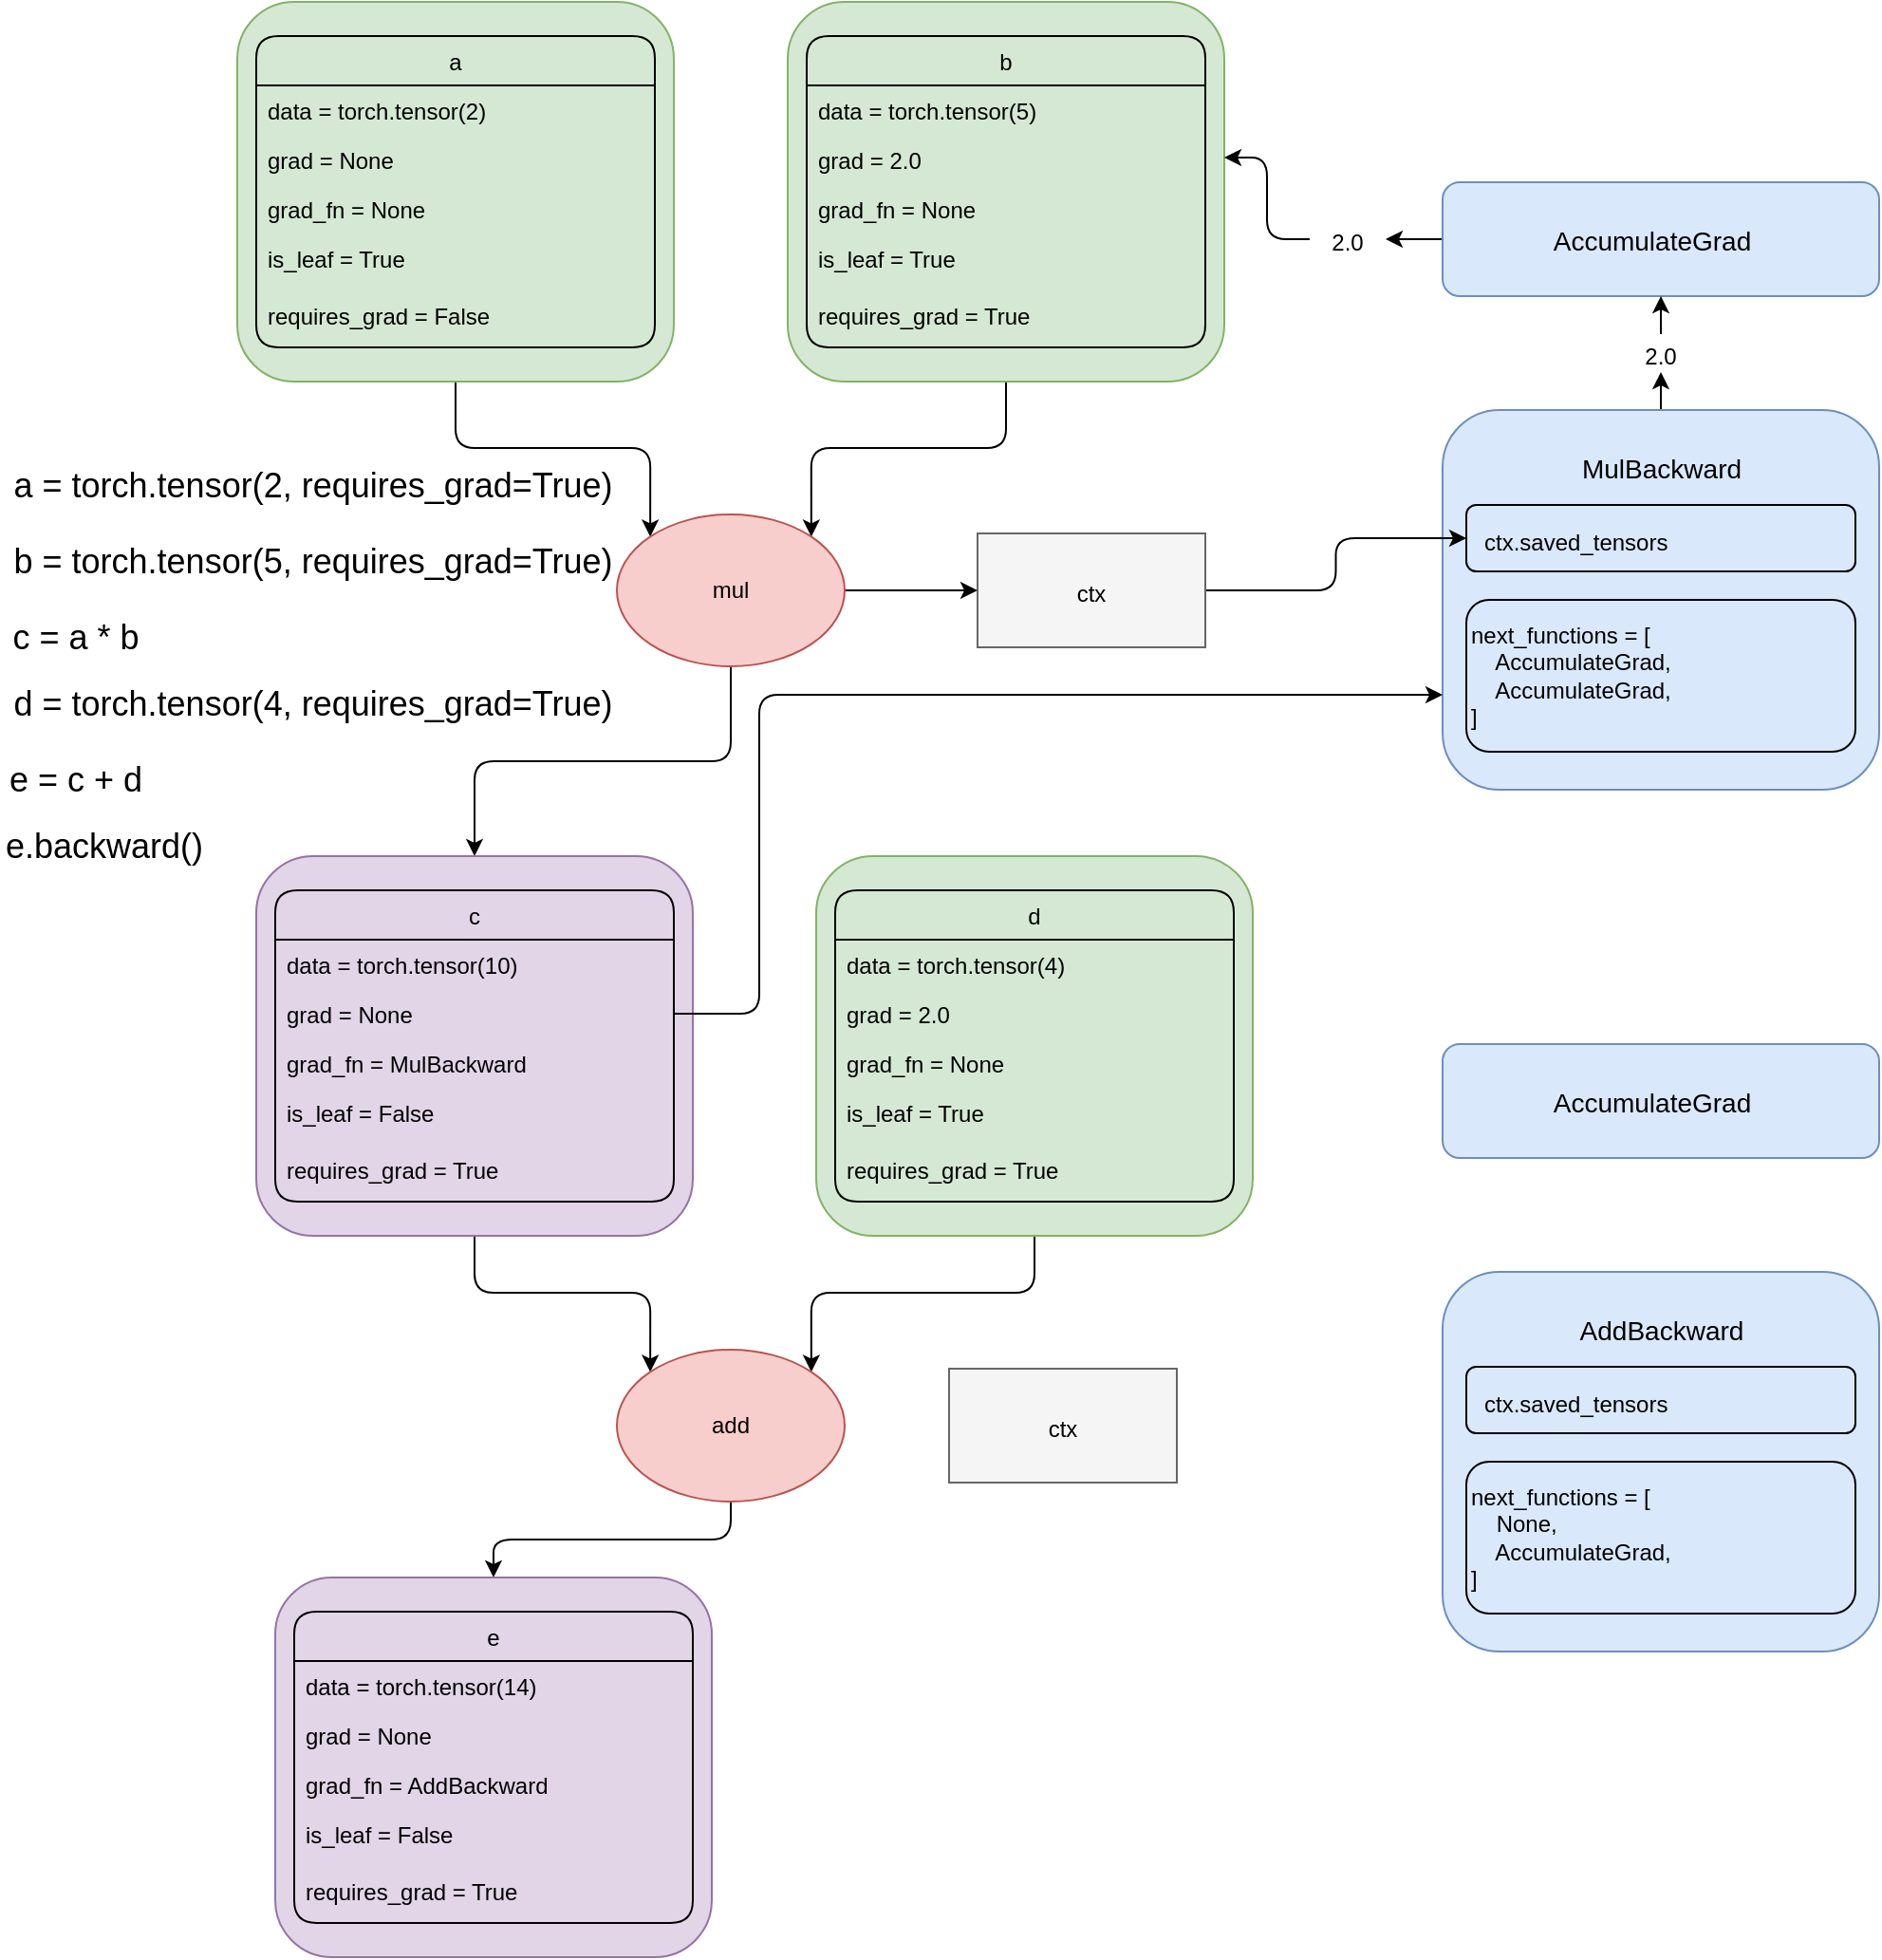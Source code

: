 <mxfile version="13.9.9" type="github">
  <diagram id="yRnguYs6hvbD5JJDKoyp" name="Page-1">
    <mxGraphModel dx="1145" dy="738" grid="1" gridSize="10" guides="1" tooltips="1" connect="1" arrows="1" fold="1" page="1" pageScale="1" pageWidth="850" pageHeight="1100" math="0" shadow="0">
      <root>
        <mxCell id="0" />
        <mxCell id="1" parent="0" />
        <mxCell id="xbXCiBL3qjypmOi7MR6_-115" style="edgeStyle=orthogonalEdgeStyle;rounded=1;orthogonalLoop=1;jettySize=auto;html=1;entryX=0;entryY=0;entryDx=0;entryDy=0;startSize=26;" parent="1" source="xbXCiBL3qjypmOi7MR6_-1" target="xbXCiBL3qjypmOi7MR6_-112" edge="1">
          <mxGeometry relative="1" as="geometry" />
        </mxCell>
        <mxCell id="xbXCiBL3qjypmOi7MR6_-1" value="" style="rounded=1;whiteSpace=wrap;html=1;fillColor=#d5e8d4;strokeColor=#82b366;" parent="1" vertex="1">
          <mxGeometry x="165" y="80" width="230" height="200" as="geometry" />
        </mxCell>
        <mxCell id="xbXCiBL3qjypmOi7MR6_-16" value="a" style="swimlane;fontStyle=0;childLayout=stackLayout;horizontal=1;startSize=26;fillColor=none;horizontalStack=0;resizeParent=1;resizeParentMax=0;resizeLast=0;collapsible=1;marginBottom=0;rounded=1;swimlaneLine=1;glass=0;sketch=0;shadow=0;" parent="1" vertex="1">
          <mxGeometry x="175" y="98" width="210" height="164" as="geometry">
            <mxRectangle x="80" y="110" width="40" height="26" as="alternateBounds" />
          </mxGeometry>
        </mxCell>
        <mxCell id="xbXCiBL3qjypmOi7MR6_-17" value="data = torch.tensor(2)" style="text;strokeColor=none;fillColor=none;align=left;verticalAlign=top;spacingLeft=4;spacingRight=4;overflow=hidden;rotatable=0;points=[[0,0.5],[1,0.5]];portConstraint=eastwest;" parent="xbXCiBL3qjypmOi7MR6_-16" vertex="1">
          <mxGeometry y="26" width="210" height="26" as="geometry" />
        </mxCell>
        <mxCell id="xbXCiBL3qjypmOi7MR6_-18" value="grad = None" style="text;strokeColor=none;fillColor=none;align=left;verticalAlign=top;spacingLeft=4;spacingRight=4;overflow=hidden;rotatable=0;points=[[0,0.5],[1,0.5]];portConstraint=eastwest;" parent="xbXCiBL3qjypmOi7MR6_-16" vertex="1">
          <mxGeometry y="52" width="210" height="26" as="geometry" />
        </mxCell>
        <mxCell id="xbXCiBL3qjypmOi7MR6_-19" value="grad_fn = None" style="text;strokeColor=none;fillColor=none;align=left;verticalAlign=top;spacingLeft=4;spacingRight=4;overflow=hidden;rotatable=0;points=[[0,0.5],[1,0.5]];portConstraint=eastwest;" parent="xbXCiBL3qjypmOi7MR6_-16" vertex="1">
          <mxGeometry y="78" width="210" height="26" as="geometry" />
        </mxCell>
        <mxCell id="xbXCiBL3qjypmOi7MR6_-95" value="is_leaf = True" style="text;strokeColor=none;fillColor=none;spacingLeft=4;spacingRight=4;overflow=hidden;rotatable=0;points=[[0,0.5],[1,0.5]];portConstraint=eastwest;fontSize=12;rounded=1;shadow=0;glass=0;sketch=0;startSize=26;" parent="xbXCiBL3qjypmOi7MR6_-16" vertex="1">
          <mxGeometry y="104" width="210" height="30" as="geometry" />
        </mxCell>
        <mxCell id="xbXCiBL3qjypmOi7MR6_-96" value="requires_grad = False" style="text;strokeColor=none;fillColor=none;spacingLeft=4;spacingRight=4;overflow=hidden;rotatable=0;points=[[0,0.5],[1,0.5]];portConstraint=eastwest;fontSize=12;rounded=1;shadow=0;glass=0;sketch=0;startSize=26;" parent="xbXCiBL3qjypmOi7MR6_-16" vertex="1">
          <mxGeometry y="134" width="210" height="30" as="geometry" />
        </mxCell>
        <mxCell id="xbXCiBL3qjypmOi7MR6_-116" style="edgeStyle=orthogonalEdgeStyle;rounded=1;orthogonalLoop=1;jettySize=auto;html=1;exitX=0.5;exitY=1;exitDx=0;exitDy=0;entryX=1;entryY=0;entryDx=0;entryDy=0;startSize=26;" parent="1" source="xbXCiBL3qjypmOi7MR6_-105" target="xbXCiBL3qjypmOi7MR6_-112" edge="1">
          <mxGeometry relative="1" as="geometry" />
        </mxCell>
        <mxCell id="xbXCiBL3qjypmOi7MR6_-105" value="" style="rounded=1;whiteSpace=wrap;html=1;fillColor=#d5e8d4;strokeColor=#82b366;" parent="1" vertex="1">
          <mxGeometry x="455" y="80" width="230" height="200" as="geometry" />
        </mxCell>
        <mxCell id="xbXCiBL3qjypmOi7MR6_-106" value="b" style="swimlane;fontStyle=0;childLayout=stackLayout;horizontal=1;startSize=26;fillColor=none;horizontalStack=0;resizeParent=1;resizeParentMax=0;resizeLast=0;collapsible=1;marginBottom=0;rounded=1;swimlaneLine=1;glass=0;sketch=0;shadow=0;" parent="1" vertex="1">
          <mxGeometry x="465" y="98" width="210" height="164" as="geometry">
            <mxRectangle x="80" y="110" width="40" height="26" as="alternateBounds" />
          </mxGeometry>
        </mxCell>
        <mxCell id="xbXCiBL3qjypmOi7MR6_-107" value="data = torch.tensor(5)" style="text;strokeColor=none;fillColor=none;align=left;verticalAlign=top;spacingLeft=4;spacingRight=4;overflow=hidden;rotatable=0;points=[[0,0.5],[1,0.5]];portConstraint=eastwest;" parent="xbXCiBL3qjypmOi7MR6_-106" vertex="1">
          <mxGeometry y="26" width="210" height="26" as="geometry" />
        </mxCell>
        <mxCell id="xbXCiBL3qjypmOi7MR6_-108" value="grad = 2.0" style="text;strokeColor=none;fillColor=none;align=left;verticalAlign=top;spacingLeft=4;spacingRight=4;overflow=hidden;rotatable=0;points=[[0,0.5],[1,0.5]];portConstraint=eastwest;" parent="xbXCiBL3qjypmOi7MR6_-106" vertex="1">
          <mxGeometry y="52" width="210" height="26" as="geometry" />
        </mxCell>
        <mxCell id="xbXCiBL3qjypmOi7MR6_-109" value="grad_fn = None" style="text;strokeColor=none;fillColor=none;align=left;verticalAlign=top;spacingLeft=4;spacingRight=4;overflow=hidden;rotatable=0;points=[[0,0.5],[1,0.5]];portConstraint=eastwest;" parent="xbXCiBL3qjypmOi7MR6_-106" vertex="1">
          <mxGeometry y="78" width="210" height="26" as="geometry" />
        </mxCell>
        <mxCell id="xbXCiBL3qjypmOi7MR6_-110" value="is_leaf = True" style="text;strokeColor=none;fillColor=none;spacingLeft=4;spacingRight=4;overflow=hidden;rotatable=0;points=[[0,0.5],[1,0.5]];portConstraint=eastwest;fontSize=12;rounded=1;shadow=0;glass=0;sketch=0;startSize=26;" parent="xbXCiBL3qjypmOi7MR6_-106" vertex="1">
          <mxGeometry y="104" width="210" height="30" as="geometry" />
        </mxCell>
        <mxCell id="xbXCiBL3qjypmOi7MR6_-111" value="requires_grad = True" style="text;strokeColor=none;fillColor=none;spacingLeft=4;spacingRight=4;overflow=hidden;rotatable=0;points=[[0,0.5],[1,0.5]];portConstraint=eastwest;fontSize=12;rounded=1;shadow=0;glass=0;sketch=0;startSize=26;fontStyle=0" parent="xbXCiBL3qjypmOi7MR6_-106" vertex="1">
          <mxGeometry y="134" width="210" height="30" as="geometry" />
        </mxCell>
        <mxCell id="xbXCiBL3qjypmOi7MR6_-124" style="edgeStyle=orthogonalEdgeStyle;rounded=1;orthogonalLoop=1;jettySize=auto;html=1;entryX=0.5;entryY=0;entryDx=0;entryDy=0;startSize=26;" parent="1" source="xbXCiBL3qjypmOi7MR6_-112" target="xbXCiBL3qjypmOi7MR6_-117" edge="1">
          <mxGeometry relative="1" as="geometry">
            <mxPoint x="280" y="440" as="sourcePoint" />
          </mxGeometry>
        </mxCell>
        <mxCell id="I5uXExxvPvJX1PheCcKH-10" style="edgeStyle=orthogonalEdgeStyle;rounded=1;orthogonalLoop=1;jettySize=auto;html=1;entryX=0;entryY=0.5;entryDx=0;entryDy=0;startSize=26;fontSize=18;" edge="1" parent="1" source="xbXCiBL3qjypmOi7MR6_-112" target="I5uXExxvPvJX1PheCcKH-8">
          <mxGeometry relative="1" as="geometry" />
        </mxCell>
        <mxCell id="xbXCiBL3qjypmOi7MR6_-112" value="" style="ellipse;whiteSpace=wrap;html=1;rounded=1;shadow=0;glass=0;sketch=0;startSize=26;fillColor=#f8cecc;strokeColor=#b85450;" parent="1" vertex="1">
          <mxGeometry x="365" y="350" width="120" height="80" as="geometry" />
        </mxCell>
        <mxCell id="xbXCiBL3qjypmOi7MR6_-113" value="mul" style="text;html=1;strokeColor=none;fillColor=none;align=center;verticalAlign=middle;whiteSpace=wrap;rounded=0;shadow=0;glass=0;sketch=0;startSize=26;" parent="1" vertex="1">
          <mxGeometry x="405" y="380" width="40" height="20" as="geometry" />
        </mxCell>
        <mxCell id="I5uXExxvPvJX1PheCcKH-84" style="edgeStyle=orthogonalEdgeStyle;rounded=1;orthogonalLoop=1;jettySize=auto;html=1;entryX=0;entryY=0;entryDx=0;entryDy=0;startSize=26;fontSize=18;" edge="1" parent="1" source="xbXCiBL3qjypmOi7MR6_-117" target="I5uXExxvPvJX1PheCcKH-82">
          <mxGeometry relative="1" as="geometry" />
        </mxCell>
        <mxCell id="xbXCiBL3qjypmOi7MR6_-117" value="" style="rounded=1;whiteSpace=wrap;html=1;fillColor=#e1d5e7;strokeColor=#9673a6;" parent="1" vertex="1">
          <mxGeometry x="175" y="530" width="230" height="200" as="geometry" />
        </mxCell>
        <mxCell id="xbXCiBL3qjypmOi7MR6_-118" value="c" style="swimlane;fontStyle=0;childLayout=stackLayout;horizontal=1;startSize=26;fillColor=none;horizontalStack=0;resizeParent=1;resizeParentMax=0;resizeLast=0;collapsible=1;marginBottom=0;rounded=1;swimlaneLine=1;glass=0;sketch=0;shadow=0;" parent="1" vertex="1">
          <mxGeometry x="185" y="548" width="210" height="164" as="geometry">
            <mxRectangle x="80" y="110" width="40" height="26" as="alternateBounds" />
          </mxGeometry>
        </mxCell>
        <mxCell id="xbXCiBL3qjypmOi7MR6_-119" value="data = torch.tensor(10)" style="text;strokeColor=none;fillColor=none;align=left;verticalAlign=top;spacingLeft=4;spacingRight=4;overflow=hidden;rotatable=0;points=[[0,0.5],[1,0.5]];portConstraint=eastwest;" parent="xbXCiBL3qjypmOi7MR6_-118" vertex="1">
          <mxGeometry y="26" width="210" height="26" as="geometry" />
        </mxCell>
        <mxCell id="xbXCiBL3qjypmOi7MR6_-120" value="grad = None" style="text;strokeColor=none;fillColor=none;align=left;verticalAlign=top;spacingLeft=4;spacingRight=4;overflow=hidden;rotatable=0;points=[[0,0.5],[1,0.5]];portConstraint=eastwest;" parent="xbXCiBL3qjypmOi7MR6_-118" vertex="1">
          <mxGeometry y="52" width="210" height="26" as="geometry" />
        </mxCell>
        <mxCell id="xbXCiBL3qjypmOi7MR6_-121" value="grad_fn = MulBackward" style="text;strokeColor=none;fillColor=none;align=left;verticalAlign=top;spacingLeft=4;spacingRight=4;overflow=hidden;rotatable=0;points=[[0,0.5],[1,0.5]];portConstraint=eastwest;" parent="xbXCiBL3qjypmOi7MR6_-118" vertex="1">
          <mxGeometry y="78" width="210" height="26" as="geometry" />
        </mxCell>
        <mxCell id="xbXCiBL3qjypmOi7MR6_-122" value="is_leaf = False" style="text;strokeColor=none;fillColor=none;spacingLeft=4;spacingRight=4;overflow=hidden;rotatable=0;points=[[0,0.5],[1,0.5]];portConstraint=eastwest;fontSize=12;rounded=1;shadow=0;glass=0;sketch=0;startSize=26;" parent="xbXCiBL3qjypmOi7MR6_-118" vertex="1">
          <mxGeometry y="104" width="210" height="30" as="geometry" />
        </mxCell>
        <mxCell id="xbXCiBL3qjypmOi7MR6_-123" value="requires_grad = True" style="text;strokeColor=none;fillColor=none;spacingLeft=4;spacingRight=4;overflow=hidden;rotatable=0;points=[[0,0.5],[1,0.5]];portConstraint=eastwest;fontSize=12;rounded=1;shadow=0;glass=0;sketch=0;startSize=26;" parent="xbXCiBL3qjypmOi7MR6_-118" vertex="1">
          <mxGeometry y="134" width="210" height="30" as="geometry" />
        </mxCell>
        <mxCell id="xbXCiBL3qjypmOi7MR6_-125" value="&lt;font style=&quot;font-size: 18px&quot;&gt;a = torch.tensor(2, requires_grad=True)&lt;/font&gt;" style="text;html=1;align=center;verticalAlign=middle;whiteSpace=wrap;rounded=0;shadow=0;glass=0;sketch=0;startSize=26;fontSize=18;fontStyle=0;labelPosition=center;verticalLabelPosition=middle;" parent="1" vertex="1">
          <mxGeometry x="40" y="320" width="330" height="30" as="geometry" />
        </mxCell>
        <mxCell id="xbXCiBL3qjypmOi7MR6_-126" value="&lt;font style=&quot;font-size: 18px&quot;&gt;b = torch.tensor(5, requires_grad=True)&lt;/font&gt;" style="text;html=1;align=center;verticalAlign=middle;whiteSpace=wrap;rounded=0;shadow=0;glass=0;sketch=0;startSize=26;fontSize=18;fontStyle=0;labelPosition=center;verticalLabelPosition=middle;" parent="1" vertex="1">
          <mxGeometry x="40" y="360" width="330" height="30" as="geometry" />
        </mxCell>
        <mxCell id="xbXCiBL3qjypmOi7MR6_-127" value="&lt;font style=&quot;font-size: 18px;&quot;&gt;c = a * b&lt;/font&gt;" style="text;html=1;align=center;verticalAlign=middle;whiteSpace=wrap;rounded=0;shadow=0;glass=0;sketch=0;startSize=26;fontSize=18;fontStyle=0;labelPosition=center;verticalLabelPosition=middle;" parent="1" vertex="1">
          <mxGeometry x="40" y="400" width="80" height="30" as="geometry" />
        </mxCell>
        <mxCell id="I5uXExxvPvJX1PheCcKH-56" style="edgeStyle=orthogonalEdgeStyle;rounded=1;orthogonalLoop=1;jettySize=auto;html=1;startSize=26;fontSize=18;" edge="1" parent="1" source="I5uXExxvPvJX1PheCcKH-1" target="I5uXExxvPvJX1PheCcKH-53">
          <mxGeometry relative="1" as="geometry" />
        </mxCell>
        <mxCell id="I5uXExxvPvJX1PheCcKH-1" value="" style="rounded=1;whiteSpace=wrap;html=1;fillColor=#dae8fc;strokeColor=#6c8ebf;" vertex="1" parent="1">
          <mxGeometry x="800" y="295" width="230" height="200" as="geometry" />
        </mxCell>
        <mxCell id="I5uXExxvPvJX1PheCcKH-18" style="edgeStyle=orthogonalEdgeStyle;rounded=1;orthogonalLoop=1;jettySize=auto;html=1;entryX=0;entryY=0.5;entryDx=0;entryDy=0;startSize=26;fontSize=18;" edge="1" parent="1" source="I5uXExxvPvJX1PheCcKH-8" target="I5uXExxvPvJX1PheCcKH-17">
          <mxGeometry relative="1" as="geometry" />
        </mxCell>
        <mxCell id="I5uXExxvPvJX1PheCcKH-8" value="" style="rounded=0;whiteSpace=wrap;html=1;shadow=0;glass=0;sketch=0;startSize=26;fillColor=#f5f5f5;fontSize=18;strokeColor=#666666;fontColor=#333333;" vertex="1" parent="1">
          <mxGeometry x="555" y="360" width="120" height="60" as="geometry" />
        </mxCell>
        <mxCell id="I5uXExxvPvJX1PheCcKH-9" value="&lt;font style=&quot;font-size: 12px&quot;&gt;ctx&lt;/font&gt;" style="text;html=1;strokeColor=none;fillColor=none;align=center;verticalAlign=middle;whiteSpace=wrap;rounded=0;shadow=0;glass=0;sketch=0;startSize=26;fontSize=18;" vertex="1" parent="1">
          <mxGeometry x="595" y="380" width="40" height="20" as="geometry" />
        </mxCell>
        <mxCell id="I5uXExxvPvJX1PheCcKH-14" value="&lt;font style=&quot;font-size: 14px&quot;&gt;MulBackward&lt;/font&gt;" style="text;html=1;strokeColor=none;fillColor=none;align=center;verticalAlign=middle;whiteSpace=wrap;rounded=0;shadow=0;glass=0;sketch=0;startSize=26;fontSize=18;" vertex="1" parent="1">
          <mxGeometry x="862.5" y="315" width="105" height="20" as="geometry" />
        </mxCell>
        <mxCell id="I5uXExxvPvJX1PheCcKH-17" value="&lt;div&gt;&lt;br&gt;&lt;/div&gt;" style="rounded=1;whiteSpace=wrap;html=1;shadow=0;glass=0;sketch=0;startSize=26;fillColor=none;fontSize=18;align=left;" vertex="1" parent="1">
          <mxGeometry x="812.5" y="345" width="205" height="35" as="geometry" />
        </mxCell>
        <mxCell id="I5uXExxvPvJX1PheCcKH-19" value="&lt;div style=&quot;font-size: 12px&quot;&gt;&lt;font style=&quot;font-size: 12px&quot;&gt;next_functions = [&lt;/font&gt;&lt;/div&gt;&lt;div style=&quot;font-size: 12px&quot;&gt;&lt;font style=&quot;font-size: 12px&quot;&gt;&amp;nbsp;&amp;nbsp;&amp;nbsp; AccumulateGrad,&lt;br&gt;&lt;/font&gt;&lt;/div&gt;&lt;div style=&quot;font-size: 12px&quot;&gt;&lt;font style=&quot;font-size: 12px&quot;&gt;&amp;nbsp;&amp;nbsp;&amp;nbsp; AccumulateGrad,&lt;/font&gt;&lt;/div&gt;&lt;div style=&quot;font-size: 12px&quot;&gt;&lt;font style=&quot;font-size: 12px&quot;&gt;]&lt;br&gt;&lt;/font&gt;&lt;/div&gt;" style="rounded=1;whiteSpace=wrap;html=1;shadow=0;glass=0;sketch=0;startSize=26;fillColor=none;fontSize=18;align=left;" vertex="1" parent="1">
          <mxGeometry x="812.5" y="395" width="205" height="80" as="geometry" />
        </mxCell>
        <mxCell id="I5uXExxvPvJX1PheCcKH-21" value="&lt;div align=&quot;left&quot;&gt;&lt;font style=&quot;font-size: 12px&quot;&gt;ctx.saved_tensors&lt;/font&gt;&lt;/div&gt;" style="text;html=1;strokeColor=none;fillColor=none;align=left;verticalAlign=middle;whiteSpace=wrap;rounded=0;shadow=0;glass=0;sketch=0;startSize=26;fontSize=18;" vertex="1" parent="1">
          <mxGeometry x="820" y="352.5" width="180" height="20" as="geometry" />
        </mxCell>
        <mxCell id="I5uXExxvPvJX1PheCcKH-62" style="edgeStyle=orthogonalEdgeStyle;rounded=1;orthogonalLoop=1;jettySize=auto;html=1;entryX=1;entryY=0.5;entryDx=0;entryDy=0;startSize=26;fontSize=18;" edge="1" parent="1" source="I5uXExxvPvJX1PheCcKH-27" target="I5uXExxvPvJX1PheCcKH-58">
          <mxGeometry relative="1" as="geometry" />
        </mxCell>
        <mxCell id="I5uXExxvPvJX1PheCcKH-27" value="" style="rounded=1;whiteSpace=wrap;html=1;fillColor=#dae8fc;strokeColor=#6c8ebf;" vertex="1" parent="1">
          <mxGeometry x="800" y="175" width="230" height="60" as="geometry" />
        </mxCell>
        <mxCell id="I5uXExxvPvJX1PheCcKH-28" value="&lt;font style=&quot;font-size: 14px&quot;&gt;AccumulateGrad&lt;/font&gt;" style="text;html=1;strokeColor=none;fillColor=none;align=center;verticalAlign=middle;whiteSpace=wrap;rounded=0;shadow=0;glass=0;sketch=0;startSize=26;fontSize=18;" vertex="1" parent="1">
          <mxGeometry x="857.5" y="195" width="105" height="20" as="geometry" />
        </mxCell>
        <mxCell id="I5uXExxvPvJX1PheCcKH-34" value="&lt;font style=&quot;font-size: 18px&quot;&gt;e.backward()&lt;br&gt;&lt;/font&gt;" style="text;html=1;align=center;verticalAlign=middle;whiteSpace=wrap;rounded=0;shadow=0;glass=0;sketch=0;startSize=26;fontSize=18;fontStyle=0;labelPosition=center;verticalLabelPosition=middle;" vertex="1" parent="1">
          <mxGeometry x="40" y="510" width="110" height="30" as="geometry" />
        </mxCell>
        <mxCell id="I5uXExxvPvJX1PheCcKH-35" value="&lt;font style=&quot;font-size: 12px&quot;&gt;1.0&lt;/font&gt;" style="text;html=1;strokeColor=none;fillColor=none;align=center;verticalAlign=middle;whiteSpace=wrap;rounded=0;shadow=0;glass=0;sketch=0;startSize=26;fontSize=18;" vertex="1" parent="1">
          <mxGeometry x="500" y="629" width="40" height="20" as="geometry" />
        </mxCell>
        <mxCell id="I5uXExxvPvJX1PheCcKH-57" style="edgeStyle=orthogonalEdgeStyle;rounded=1;orthogonalLoop=1;jettySize=auto;html=1;entryX=0.5;entryY=1;entryDx=0;entryDy=0;startSize=26;fontSize=18;" edge="1" parent="1" source="I5uXExxvPvJX1PheCcKH-53" target="I5uXExxvPvJX1PheCcKH-27">
          <mxGeometry relative="1" as="geometry" />
        </mxCell>
        <mxCell id="I5uXExxvPvJX1PheCcKH-53" value="&lt;font style=&quot;font-size: 12px&quot;&gt;2.0&lt;/font&gt;" style="text;html=1;strokeColor=none;fillColor=none;align=center;verticalAlign=middle;whiteSpace=wrap;rounded=0;shadow=0;glass=0;sketch=0;startSize=26;fontSize=18;" vertex="1" parent="1">
          <mxGeometry x="895" y="255" width="40" height="20" as="geometry" />
        </mxCell>
        <mxCell id="I5uXExxvPvJX1PheCcKH-64" style="edgeStyle=orthogonalEdgeStyle;rounded=1;orthogonalLoop=1;jettySize=auto;html=1;entryX=1;entryY=0.41;entryDx=0;entryDy=0;startSize=26;fontSize=18;entryPerimeter=0;" edge="1" parent="1" source="I5uXExxvPvJX1PheCcKH-58" target="xbXCiBL3qjypmOi7MR6_-105">
          <mxGeometry relative="1" as="geometry" />
        </mxCell>
        <mxCell id="I5uXExxvPvJX1PheCcKH-58" value="&lt;font style=&quot;font-size: 12px&quot;&gt;2.0&lt;/font&gt;" style="text;html=1;strokeColor=none;fillColor=none;align=center;verticalAlign=middle;whiteSpace=wrap;rounded=0;shadow=0;glass=0;sketch=0;startSize=26;fontSize=18;" vertex="1" parent="1">
          <mxGeometry x="730" y="195" width="40" height="20" as="geometry" />
        </mxCell>
        <mxCell id="I5uXExxvPvJX1PheCcKH-65" value="&lt;font style=&quot;font-size: 18px&quot;&gt;d = torch.tensor(4, requires_grad=True)&lt;/font&gt;" style="text;html=1;align=center;verticalAlign=middle;whiteSpace=wrap;rounded=0;shadow=0;glass=0;sketch=0;startSize=26;fontSize=18;fontStyle=0;labelPosition=center;verticalLabelPosition=middle;" vertex="1" parent="1">
          <mxGeometry x="40" y="435" width="330" height="30" as="geometry" />
        </mxCell>
        <mxCell id="I5uXExxvPvJX1PheCcKH-66" value="&lt;font style=&quot;font-size: 18px&quot;&gt;e = c + d&lt;br&gt;&lt;/font&gt;" style="text;html=1;align=center;verticalAlign=middle;whiteSpace=wrap;rounded=0;shadow=0;glass=0;sketch=0;startSize=26;fontSize=18;fontStyle=0;labelPosition=center;verticalLabelPosition=middle;" vertex="1" parent="1">
          <mxGeometry x="40" y="475" width="80" height="30" as="geometry" />
        </mxCell>
        <mxCell id="I5uXExxvPvJX1PheCcKH-85" style="edgeStyle=orthogonalEdgeStyle;rounded=1;orthogonalLoop=1;jettySize=auto;html=1;entryX=1;entryY=0;entryDx=0;entryDy=0;startSize=26;fontSize=18;" edge="1" parent="1" source="I5uXExxvPvJX1PheCcKH-73" target="I5uXExxvPvJX1PheCcKH-82">
          <mxGeometry relative="1" as="geometry" />
        </mxCell>
        <mxCell id="I5uXExxvPvJX1PheCcKH-73" value="" style="rounded=1;whiteSpace=wrap;html=1;fillColor=#d5e8d4;strokeColor=#82b366;" vertex="1" parent="1">
          <mxGeometry x="470" y="530" width="230" height="200" as="geometry" />
        </mxCell>
        <mxCell id="I5uXExxvPvJX1PheCcKH-74" value="d" style="swimlane;fontStyle=0;childLayout=stackLayout;horizontal=1;startSize=26;fillColor=none;horizontalStack=0;resizeParent=1;resizeParentMax=0;resizeLast=0;collapsible=1;marginBottom=0;rounded=1;swimlaneLine=1;glass=0;sketch=0;shadow=0;" vertex="1" parent="1">
          <mxGeometry x="480" y="548" width="210" height="164" as="geometry">
            <mxRectangle x="80" y="110" width="40" height="26" as="alternateBounds" />
          </mxGeometry>
        </mxCell>
        <mxCell id="I5uXExxvPvJX1PheCcKH-75" value="data = torch.tensor(4)" style="text;strokeColor=none;fillColor=none;align=left;verticalAlign=top;spacingLeft=4;spacingRight=4;overflow=hidden;rotatable=0;points=[[0,0.5],[1,0.5]];portConstraint=eastwest;" vertex="1" parent="I5uXExxvPvJX1PheCcKH-74">
          <mxGeometry y="26" width="210" height="26" as="geometry" />
        </mxCell>
        <mxCell id="I5uXExxvPvJX1PheCcKH-76" value="grad = 2.0" style="text;strokeColor=none;fillColor=none;align=left;verticalAlign=top;spacingLeft=4;spacingRight=4;overflow=hidden;rotatable=0;points=[[0,0.5],[1,0.5]];portConstraint=eastwest;" vertex="1" parent="I5uXExxvPvJX1PheCcKH-74">
          <mxGeometry y="52" width="210" height="26" as="geometry" />
        </mxCell>
        <mxCell id="I5uXExxvPvJX1PheCcKH-77" value="grad_fn = None" style="text;strokeColor=none;fillColor=none;align=left;verticalAlign=top;spacingLeft=4;spacingRight=4;overflow=hidden;rotatable=0;points=[[0,0.5],[1,0.5]];portConstraint=eastwest;" vertex="1" parent="I5uXExxvPvJX1PheCcKH-74">
          <mxGeometry y="78" width="210" height="26" as="geometry" />
        </mxCell>
        <mxCell id="I5uXExxvPvJX1PheCcKH-78" value="is_leaf = True" style="text;strokeColor=none;fillColor=none;spacingLeft=4;spacingRight=4;overflow=hidden;rotatable=0;points=[[0,0.5],[1,0.5]];portConstraint=eastwest;fontSize=12;rounded=1;shadow=0;glass=0;sketch=0;startSize=26;" vertex="1" parent="I5uXExxvPvJX1PheCcKH-74">
          <mxGeometry y="104" width="210" height="30" as="geometry" />
        </mxCell>
        <mxCell id="I5uXExxvPvJX1PheCcKH-79" value="requires_grad = True" style="text;strokeColor=none;fillColor=none;spacingLeft=4;spacingRight=4;overflow=hidden;rotatable=0;points=[[0,0.5],[1,0.5]];portConstraint=eastwest;fontSize=12;rounded=1;shadow=0;glass=0;sketch=0;startSize=26;fontStyle=0" vertex="1" parent="I5uXExxvPvJX1PheCcKH-74">
          <mxGeometry y="134" width="210" height="30" as="geometry" />
        </mxCell>
        <mxCell id="I5uXExxvPvJX1PheCcKH-81" style="edgeStyle=orthogonalEdgeStyle;rounded=1;orthogonalLoop=1;jettySize=auto;html=1;entryX=0;entryY=0.75;entryDx=0;entryDy=0;startSize=26;fontSize=18;" edge="1" parent="1" source="xbXCiBL3qjypmOi7MR6_-120" target="I5uXExxvPvJX1PheCcKH-1">
          <mxGeometry relative="1" as="geometry">
            <Array as="points">
              <mxPoint x="440" y="613" />
              <mxPoint x="440" y="445" />
            </Array>
          </mxGeometry>
        </mxCell>
        <mxCell id="I5uXExxvPvJX1PheCcKH-93" style="edgeStyle=orthogonalEdgeStyle;rounded=1;orthogonalLoop=1;jettySize=auto;html=1;entryX=0.5;entryY=0;entryDx=0;entryDy=0;startSize=26;fontSize=18;" edge="1" parent="1" source="I5uXExxvPvJX1PheCcKH-82" target="I5uXExxvPvJX1PheCcKH-86">
          <mxGeometry relative="1" as="geometry" />
        </mxCell>
        <mxCell id="I5uXExxvPvJX1PheCcKH-82" value="" style="ellipse;whiteSpace=wrap;html=1;rounded=1;shadow=0;glass=0;sketch=0;startSize=26;fillColor=#f8cecc;strokeColor=#b85450;" vertex="1" parent="1">
          <mxGeometry x="365" y="790" width="120" height="80" as="geometry" />
        </mxCell>
        <mxCell id="I5uXExxvPvJX1PheCcKH-83" value="add" style="text;html=1;strokeColor=none;fillColor=none;align=center;verticalAlign=middle;whiteSpace=wrap;rounded=0;shadow=0;glass=0;sketch=0;startSize=26;" vertex="1" parent="1">
          <mxGeometry x="405" y="820" width="40" height="20" as="geometry" />
        </mxCell>
        <mxCell id="I5uXExxvPvJX1PheCcKH-86" value="" style="rounded=1;whiteSpace=wrap;html=1;fillColor=#e1d5e7;strokeColor=#9673a6;" vertex="1" parent="1">
          <mxGeometry x="185" y="910" width="230" height="200" as="geometry" />
        </mxCell>
        <mxCell id="I5uXExxvPvJX1PheCcKH-87" value="e" style="swimlane;fontStyle=0;childLayout=stackLayout;horizontal=1;startSize=26;fillColor=none;horizontalStack=0;resizeParent=1;resizeParentMax=0;resizeLast=0;collapsible=1;marginBottom=0;rounded=1;swimlaneLine=1;glass=0;sketch=0;shadow=0;" vertex="1" parent="1">
          <mxGeometry x="195" y="928" width="210" height="164" as="geometry">
            <mxRectangle x="80" y="110" width="40" height="26" as="alternateBounds" />
          </mxGeometry>
        </mxCell>
        <mxCell id="I5uXExxvPvJX1PheCcKH-88" value="data = torch.tensor(14)" style="text;strokeColor=none;fillColor=none;align=left;verticalAlign=top;spacingLeft=4;spacingRight=4;overflow=hidden;rotatable=0;points=[[0,0.5],[1,0.5]];portConstraint=eastwest;" vertex="1" parent="I5uXExxvPvJX1PheCcKH-87">
          <mxGeometry y="26" width="210" height="26" as="geometry" />
        </mxCell>
        <mxCell id="I5uXExxvPvJX1PheCcKH-89" value="grad = None" style="text;strokeColor=none;fillColor=none;align=left;verticalAlign=top;spacingLeft=4;spacingRight=4;overflow=hidden;rotatable=0;points=[[0,0.5],[1,0.5]];portConstraint=eastwest;" vertex="1" parent="I5uXExxvPvJX1PheCcKH-87">
          <mxGeometry y="52" width="210" height="26" as="geometry" />
        </mxCell>
        <mxCell id="I5uXExxvPvJX1PheCcKH-90" value="grad_fn = AddBackward" style="text;strokeColor=none;fillColor=none;align=left;verticalAlign=top;spacingLeft=4;spacingRight=4;overflow=hidden;rotatable=0;points=[[0,0.5],[1,0.5]];portConstraint=eastwest;" vertex="1" parent="I5uXExxvPvJX1PheCcKH-87">
          <mxGeometry y="78" width="210" height="26" as="geometry" />
        </mxCell>
        <mxCell id="I5uXExxvPvJX1PheCcKH-91" value="is_leaf = False" style="text;strokeColor=none;fillColor=none;spacingLeft=4;spacingRight=4;overflow=hidden;rotatable=0;points=[[0,0.5],[1,0.5]];portConstraint=eastwest;fontSize=12;rounded=1;shadow=0;glass=0;sketch=0;startSize=26;" vertex="1" parent="I5uXExxvPvJX1PheCcKH-87">
          <mxGeometry y="104" width="210" height="30" as="geometry" />
        </mxCell>
        <mxCell id="I5uXExxvPvJX1PheCcKH-92" value="requires_grad = True" style="text;strokeColor=none;fillColor=none;spacingLeft=4;spacingRight=4;overflow=hidden;rotatable=0;points=[[0,0.5],[1,0.5]];portConstraint=eastwest;fontSize=12;rounded=1;shadow=0;glass=0;sketch=0;startSize=26;" vertex="1" parent="I5uXExxvPvJX1PheCcKH-87">
          <mxGeometry y="134" width="210" height="30" as="geometry" />
        </mxCell>
        <mxCell id="I5uXExxvPvJX1PheCcKH-95" value="" style="rounded=1;whiteSpace=wrap;html=1;fillColor=#dae8fc;strokeColor=#6c8ebf;" vertex="1" parent="1">
          <mxGeometry x="800" y="749" width="230" height="200" as="geometry" />
        </mxCell>
        <mxCell id="I5uXExxvPvJX1PheCcKH-96" value="&lt;font style=&quot;font-size: 14px&quot;&gt;AddBackward&lt;/font&gt;" style="text;html=1;strokeColor=none;fillColor=none;align=center;verticalAlign=middle;whiteSpace=wrap;rounded=0;shadow=0;glass=0;sketch=0;startSize=26;fontSize=18;" vertex="1" parent="1">
          <mxGeometry x="862.5" y="769" width="105" height="20" as="geometry" />
        </mxCell>
        <mxCell id="I5uXExxvPvJX1PheCcKH-97" value="&lt;div&gt;&lt;br&gt;&lt;/div&gt;" style="rounded=1;whiteSpace=wrap;html=1;shadow=0;glass=0;sketch=0;startSize=26;fillColor=none;fontSize=18;align=left;" vertex="1" parent="1">
          <mxGeometry x="812.5" y="799" width="205" height="35" as="geometry" />
        </mxCell>
        <mxCell id="I5uXExxvPvJX1PheCcKH-98" value="&lt;div style=&quot;font-size: 12px&quot;&gt;&lt;font style=&quot;font-size: 12px&quot;&gt;next_functions = [&lt;/font&gt;&lt;/div&gt;&lt;div style=&quot;font-size: 12px&quot;&gt;&lt;font style=&quot;font-size: 12px&quot;&gt;&amp;nbsp;&amp;nbsp;&amp;nbsp; None,&lt;br&gt;&lt;/font&gt;&lt;/div&gt;&lt;div style=&quot;font-size: 12px&quot;&gt;&lt;font style=&quot;font-size: 12px&quot;&gt;&amp;nbsp;&amp;nbsp;&amp;nbsp; AccumulateGrad,&lt;/font&gt;&lt;/div&gt;&lt;div style=&quot;font-size: 12px&quot;&gt;&lt;font style=&quot;font-size: 12px&quot;&gt;]&lt;br&gt;&lt;/font&gt;&lt;/div&gt;" style="rounded=1;whiteSpace=wrap;html=1;shadow=0;glass=0;sketch=0;startSize=26;fillColor=none;fontSize=18;align=left;" vertex="1" parent="1">
          <mxGeometry x="812.5" y="849" width="205" height="80" as="geometry" />
        </mxCell>
        <mxCell id="I5uXExxvPvJX1PheCcKH-99" value="&lt;div align=&quot;left&quot;&gt;&lt;font style=&quot;font-size: 12px&quot;&gt;ctx.saved_tensors&lt;/font&gt;&lt;/div&gt;" style="text;html=1;strokeColor=none;fillColor=none;align=left;verticalAlign=middle;whiteSpace=wrap;rounded=0;shadow=0;glass=0;sketch=0;startSize=26;fontSize=18;" vertex="1" parent="1">
          <mxGeometry x="820" y="806.5" width="180" height="20" as="geometry" />
        </mxCell>
        <mxCell id="I5uXExxvPvJX1PheCcKH-101" value="" style="rounded=1;whiteSpace=wrap;html=1;fillColor=#dae8fc;strokeColor=#6c8ebf;" vertex="1" parent="1">
          <mxGeometry x="800" y="629" width="230" height="60" as="geometry" />
        </mxCell>
        <mxCell id="I5uXExxvPvJX1PheCcKH-102" value="&lt;font style=&quot;font-size: 14px&quot;&gt;AccumulateGrad&lt;/font&gt;" style="text;html=1;strokeColor=none;fillColor=none;align=center;verticalAlign=middle;whiteSpace=wrap;rounded=0;shadow=0;glass=0;sketch=0;startSize=26;fontSize=18;" vertex="1" parent="1">
          <mxGeometry x="857.5" y="649" width="105" height="20" as="geometry" />
        </mxCell>
        <mxCell id="I5uXExxvPvJX1PheCcKH-105" value="" style="rounded=0;whiteSpace=wrap;html=1;shadow=0;glass=0;sketch=0;startSize=26;fillColor=#f5f5f5;fontSize=18;strokeColor=#666666;fontColor=#333333;" vertex="1" parent="1">
          <mxGeometry x="540" y="800" width="120" height="60" as="geometry" />
        </mxCell>
        <mxCell id="I5uXExxvPvJX1PheCcKH-106" value="&lt;font style=&quot;font-size: 12px&quot;&gt;ctx&lt;/font&gt;" style="text;html=1;strokeColor=none;fillColor=none;align=center;verticalAlign=middle;whiteSpace=wrap;rounded=0;shadow=0;glass=0;sketch=0;startSize=26;fontSize=18;" vertex="1" parent="1">
          <mxGeometry x="580" y="820" width="40" height="20" as="geometry" />
        </mxCell>
      </root>
    </mxGraphModel>
  </diagram>
</mxfile>
